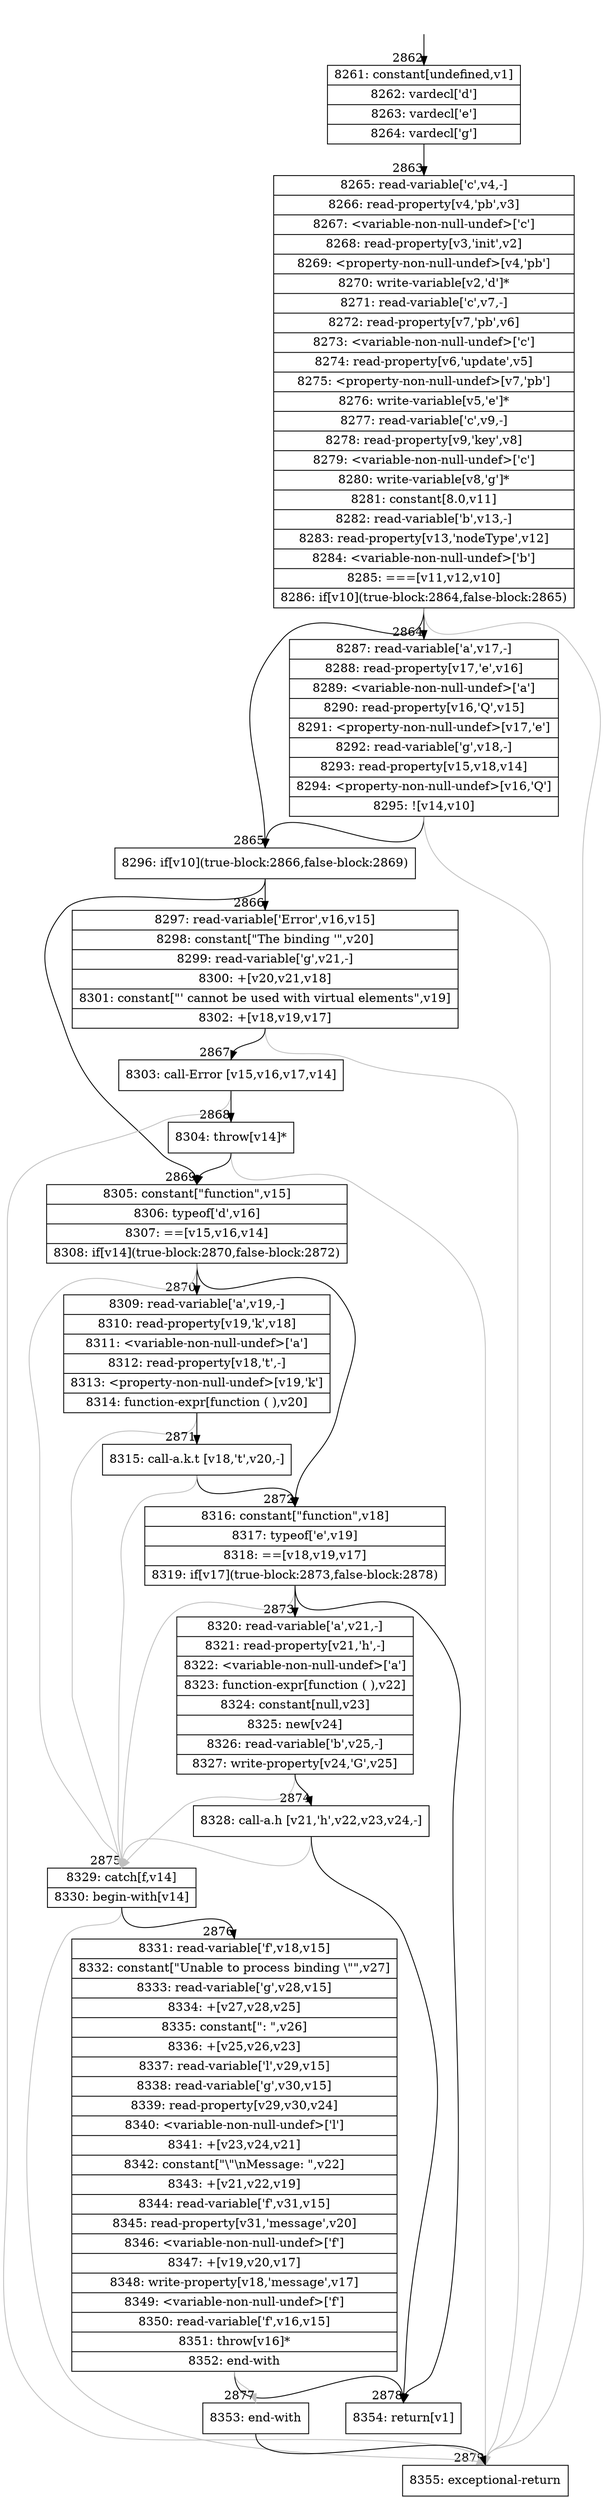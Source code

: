 digraph {
rankdir="TD"
BB_entry235[shape=none,label=""];
BB_entry235 -> BB2862 [tailport=s, headport=n, headlabel="    2862"]
BB2862 [shape=record label="{8261: constant[undefined,v1]|8262: vardecl['d']|8263: vardecl['e']|8264: vardecl['g']}" ] 
BB2862 -> BB2863 [tailport=s, headport=n, headlabel="      2863"]
BB2863 [shape=record label="{8265: read-variable['c',v4,-]|8266: read-property[v4,'pb',v3]|8267: \<variable-non-null-undef\>['c']|8268: read-property[v3,'init',v2]|8269: \<property-non-null-undef\>[v4,'pb']|8270: write-variable[v2,'d']*|8271: read-variable['c',v7,-]|8272: read-property[v7,'pb',v6]|8273: \<variable-non-null-undef\>['c']|8274: read-property[v6,'update',v5]|8275: \<property-non-null-undef\>[v7,'pb']|8276: write-variable[v5,'e']*|8277: read-variable['c',v9,-]|8278: read-property[v9,'key',v8]|8279: \<variable-non-null-undef\>['c']|8280: write-variable[v8,'g']*|8281: constant[8.0,v11]|8282: read-variable['b',v13,-]|8283: read-property[v13,'nodeType',v12]|8284: \<variable-non-null-undef\>['b']|8285: ===[v11,v12,v10]|8286: if[v10](true-block:2864,false-block:2865)}" ] 
BB2863 -> BB2865 [tailport=s, headport=n, headlabel="      2865"]
BB2863 -> BB2864 [tailport=s, headport=n, headlabel="      2864"]
BB2863 -> BB2879 [tailport=s, headport=n, color=gray, headlabel="      2879"]
BB2864 [shape=record label="{8287: read-variable['a',v17,-]|8288: read-property[v17,'e',v16]|8289: \<variable-non-null-undef\>['a']|8290: read-property[v16,'Q',v15]|8291: \<property-non-null-undef\>[v17,'e']|8292: read-variable['g',v18,-]|8293: read-property[v15,v18,v14]|8294: \<property-non-null-undef\>[v16,'Q']|8295: ![v14,v10]}" ] 
BB2864 -> BB2865 [tailport=s, headport=n]
BB2864 -> BB2879 [tailport=s, headport=n, color=gray]
BB2865 [shape=record label="{8296: if[v10](true-block:2866,false-block:2869)}" ] 
BB2865 -> BB2866 [tailport=s, headport=n, headlabel="      2866"]
BB2865 -> BB2869 [tailport=s, headport=n, headlabel="      2869"]
BB2866 [shape=record label="{8297: read-variable['Error',v16,v15]|8298: constant[\"The binding '\",v20]|8299: read-variable['g',v21,-]|8300: +[v20,v21,v18]|8301: constant[\"' cannot be used with virtual elements\",v19]|8302: +[v18,v19,v17]}" ] 
BB2866 -> BB2867 [tailport=s, headport=n, headlabel="      2867"]
BB2866 -> BB2879 [tailport=s, headport=n, color=gray]
BB2867 [shape=record label="{8303: call-Error [v15,v16,v17,v14]}" ] 
BB2867 -> BB2868 [tailport=s, headport=n, headlabel="      2868"]
BB2867 -> BB2879 [tailport=s, headport=n, color=gray]
BB2868 [shape=record label="{8304: throw[v14]*}" ] 
BB2868 -> BB2869 [tailport=s, headport=n]
BB2868 -> BB2879 [tailport=s, headport=n, color=gray]
BB2869 [shape=record label="{8305: constant[\"function\",v15]|8306: typeof['d',v16]|8307: ==[v15,v16,v14]|8308: if[v14](true-block:2870,false-block:2872)}" ] 
BB2869 -> BB2872 [tailport=s, headport=n, headlabel="      2872"]
BB2869 -> BB2870 [tailport=s, headport=n, headlabel="      2870"]
BB2869 -> BB2875 [tailport=s, headport=n, color=gray, headlabel="      2875"]
BB2870 [shape=record label="{8309: read-variable['a',v19,-]|8310: read-property[v19,'k',v18]|8311: \<variable-non-null-undef\>['a']|8312: read-property[v18,'t',-]|8313: \<property-non-null-undef\>[v19,'k']|8314: function-expr[function ( ),v20]}" ] 
BB2870 -> BB2871 [tailport=s, headport=n, headlabel="      2871"]
BB2870 -> BB2875 [tailport=s, headport=n, color=gray]
BB2871 [shape=record label="{8315: call-a.k.t [v18,'t',v20,-]}" ] 
BB2871 -> BB2872 [tailport=s, headport=n]
BB2871 -> BB2875 [tailport=s, headport=n, color=gray]
BB2872 [shape=record label="{8316: constant[\"function\",v18]|8317: typeof['e',v19]|8318: ==[v18,v19,v17]|8319: if[v17](true-block:2873,false-block:2878)}" ] 
BB2872 -> BB2878 [tailport=s, headport=n, headlabel="      2878"]
BB2872 -> BB2873 [tailport=s, headport=n, headlabel="      2873"]
BB2872 -> BB2875 [tailport=s, headport=n, color=gray]
BB2873 [shape=record label="{8320: read-variable['a',v21,-]|8321: read-property[v21,'h',-]|8322: \<variable-non-null-undef\>['a']|8323: function-expr[function ( ),v22]|8324: constant[null,v23]|8325: new[v24]|8326: read-variable['b',v25,-]|8327: write-property[v24,'G',v25]}" ] 
BB2873 -> BB2874 [tailport=s, headport=n, headlabel="      2874"]
BB2873 -> BB2875 [tailport=s, headport=n, color=gray]
BB2874 [shape=record label="{8328: call-a.h [v21,'h',v22,v23,v24,-]}" ] 
BB2874 -> BB2878 [tailport=s, headport=n]
BB2874 -> BB2875 [tailport=s, headport=n, color=gray]
BB2875 [shape=record label="{8329: catch[f,v14]|8330: begin-with[v14]}" ] 
BB2875 -> BB2876 [tailport=s, headport=n, headlabel="      2876"]
BB2875 -> BB2879 [tailport=s, headport=n, color=gray]
BB2876 [shape=record label="{8331: read-variable['f',v18,v15]|8332: constant[\"Unable to process binding \\\"\",v27]|8333: read-variable['g',v28,v15]|8334: +[v27,v28,v25]|8335: constant[\": \",v26]|8336: +[v25,v26,v23]|8337: read-variable['l',v29,v15]|8338: read-variable['g',v30,v15]|8339: read-property[v29,v30,v24]|8340: \<variable-non-null-undef\>['l']|8341: +[v23,v24,v21]|8342: constant[\"\\\"\\nMessage: \",v22]|8343: +[v21,v22,v19]|8344: read-variable['f',v31,v15]|8345: read-property[v31,'message',v20]|8346: \<variable-non-null-undef\>['f']|8347: +[v19,v20,v17]|8348: write-property[v18,'message',v17]|8349: \<variable-non-null-undef\>['f']|8350: read-variable['f',v16,v15]|8351: throw[v16]*|8352: end-with}" ] 
BB2876 -> BB2878 [tailport=s, headport=n]
BB2876 -> BB2877 [tailport=s, headport=n, color=gray, headlabel="      2877"]
BB2877 [shape=record label="{8353: end-with}" ] 
BB2877 -> BB2879 [tailport=s, headport=n]
BB2878 [shape=record label="{8354: return[v1]}" ] 
BB2879 [shape=record label="{8355: exceptional-return}" ] 
}
